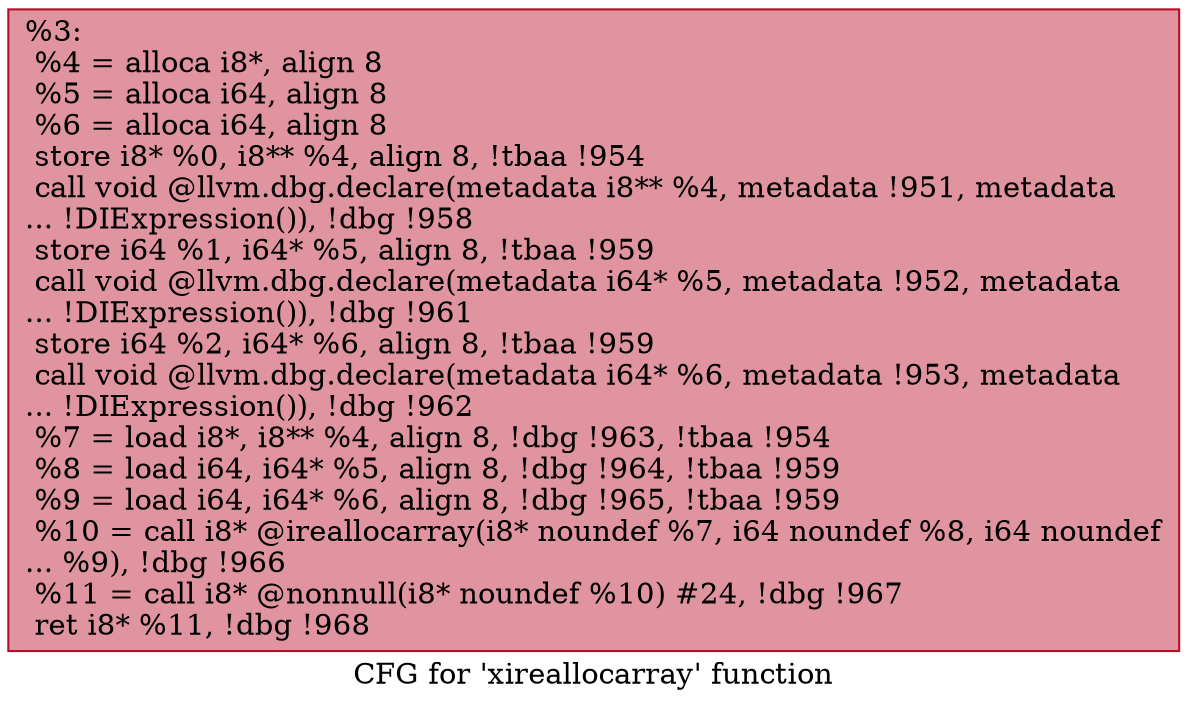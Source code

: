digraph "CFG for 'xireallocarray' function" {
	label="CFG for 'xireallocarray' function";

	Node0x12e6e40 [shape=record,color="#b70d28ff", style=filled, fillcolor="#b70d2870",label="{%3:\l  %4 = alloca i8*, align 8\l  %5 = alloca i64, align 8\l  %6 = alloca i64, align 8\l  store i8* %0, i8** %4, align 8, !tbaa !954\l  call void @llvm.dbg.declare(metadata i8** %4, metadata !951, metadata\l... !DIExpression()), !dbg !958\l  store i64 %1, i64* %5, align 8, !tbaa !959\l  call void @llvm.dbg.declare(metadata i64* %5, metadata !952, metadata\l... !DIExpression()), !dbg !961\l  store i64 %2, i64* %6, align 8, !tbaa !959\l  call void @llvm.dbg.declare(metadata i64* %6, metadata !953, metadata\l... !DIExpression()), !dbg !962\l  %7 = load i8*, i8** %4, align 8, !dbg !963, !tbaa !954\l  %8 = load i64, i64* %5, align 8, !dbg !964, !tbaa !959\l  %9 = load i64, i64* %6, align 8, !dbg !965, !tbaa !959\l  %10 = call i8* @ireallocarray(i8* noundef %7, i64 noundef %8, i64 noundef\l... %9), !dbg !966\l  %11 = call i8* @nonnull(i8* noundef %10) #24, !dbg !967\l  ret i8* %11, !dbg !968\l}"];
}
